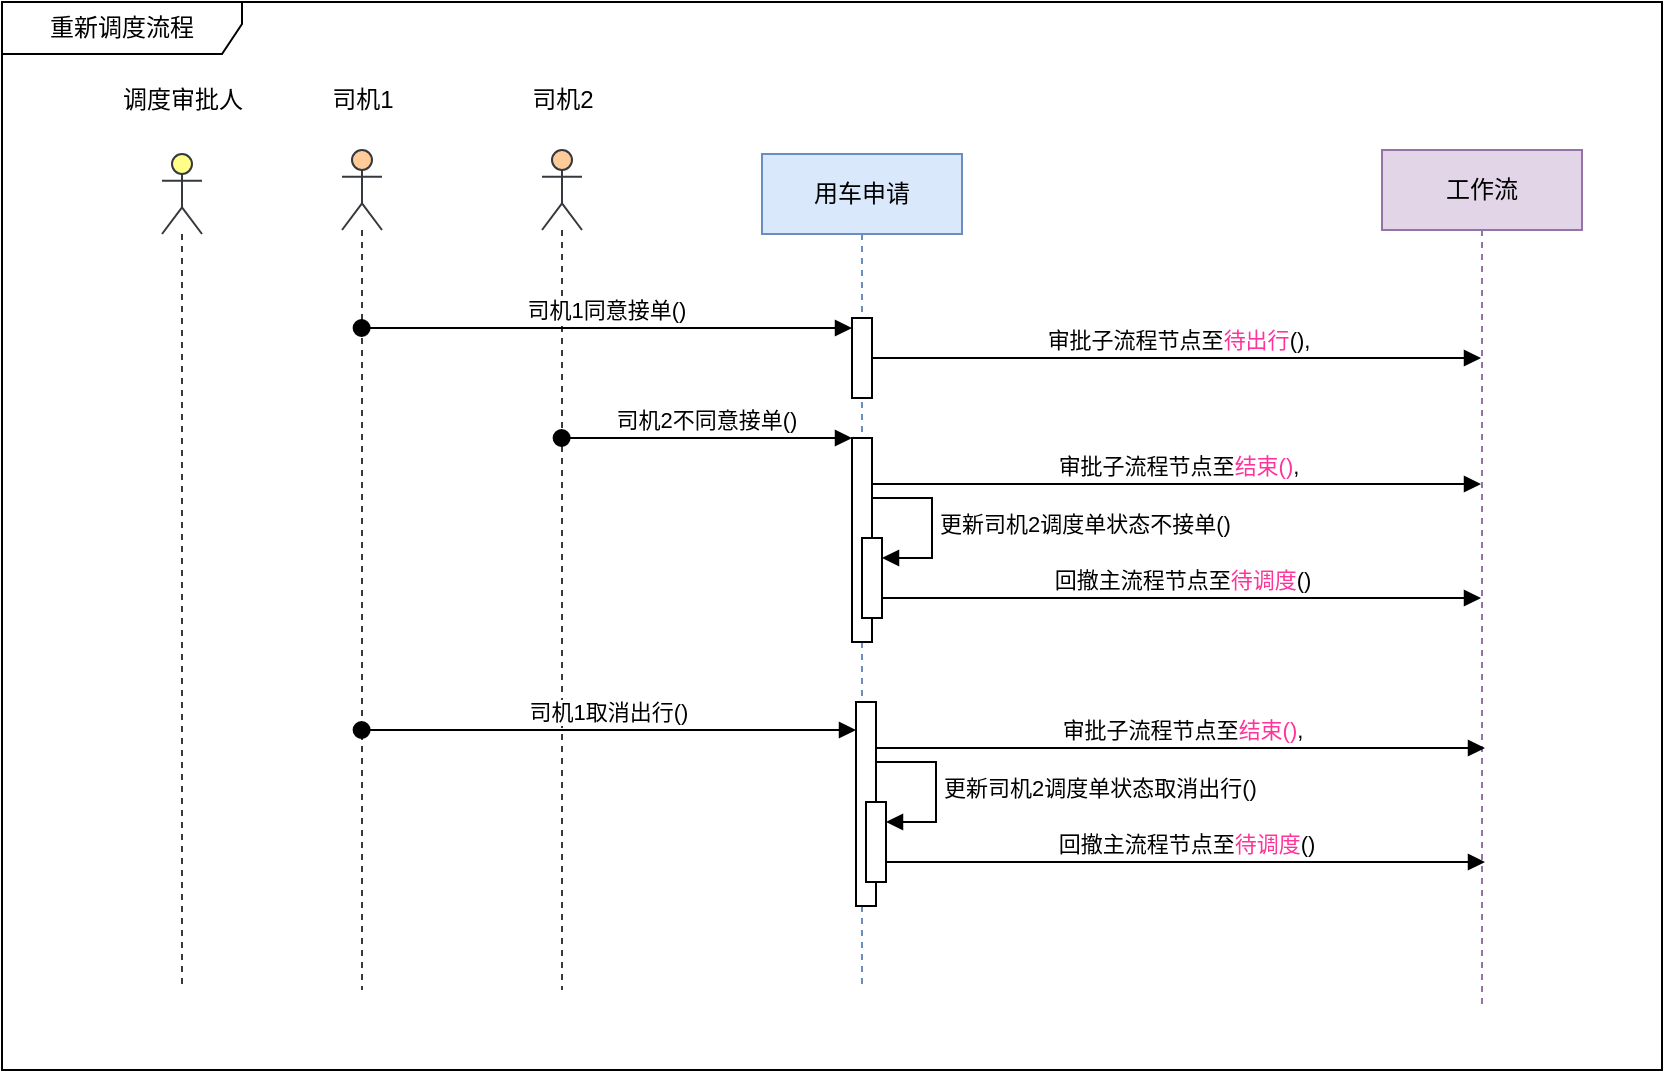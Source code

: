 <mxfile version="23.1.5" type="github">
  <diagram name="Page-1" id="2YBvvXClWsGukQMizWep">
    <mxGraphModel dx="1430" dy="757" grid="1" gridSize="10" guides="1" tooltips="1" connect="1" arrows="1" fold="1" page="1" pageScale="1" pageWidth="850" pageHeight="1100" math="0" shadow="0">
      <root>
        <mxCell id="0" />
        <mxCell id="1" parent="0" />
        <mxCell id="D4wGT1ROHJTCQSgqDbSM-5" value="" style="shape=umlLifeline;perimeter=lifelinePerimeter;whiteSpace=wrap;html=1;container=1;dropTarget=0;collapsible=0;recursiveResize=0;outlineConnect=0;portConstraint=eastwest;newEdgeStyle={&quot;curved&quot;:0,&quot;rounded&quot;:0};participant=umlActor;fillColor=#ffff88;strokeColor=#36393d;" vertex="1" parent="1">
          <mxGeometry x="150" y="96" width="20" height="418" as="geometry" />
        </mxCell>
        <mxCell id="D4wGT1ROHJTCQSgqDbSM-6" value="调度审批人" style="text;html=1;align=center;verticalAlign=middle;resizable=0;points=[];autosize=1;strokeColor=none;fillColor=none;" vertex="1" parent="1">
          <mxGeometry x="120" y="54" width="80" height="30" as="geometry" />
        </mxCell>
        <mxCell id="D4wGT1ROHJTCQSgqDbSM-7" value="" style="shape=umlLifeline;perimeter=lifelinePerimeter;whiteSpace=wrap;html=1;container=1;dropTarget=0;collapsible=0;recursiveResize=0;outlineConnect=0;portConstraint=eastwest;newEdgeStyle={&quot;curved&quot;:0,&quot;rounded&quot;:0};participant=umlActor;fillColor=#ffcc99;strokeColor=#36393d;" vertex="1" parent="1">
          <mxGeometry x="240" y="94" width="20" height="420" as="geometry" />
        </mxCell>
        <mxCell id="D4wGT1ROHJTCQSgqDbSM-8" value="司机1" style="text;html=1;align=center;verticalAlign=middle;resizable=0;points=[];autosize=1;strokeColor=none;fillColor=none;" vertex="1" parent="1">
          <mxGeometry x="225" y="54" width="50" height="30" as="geometry" />
        </mxCell>
        <mxCell id="D4wGT1ROHJTCQSgqDbSM-10" value="用车申请" style="shape=umlLifeline;perimeter=lifelinePerimeter;whiteSpace=wrap;html=1;container=1;dropTarget=0;collapsible=0;recursiveResize=0;outlineConnect=0;portConstraint=eastwest;newEdgeStyle={&quot;curved&quot;:0,&quot;rounded&quot;:0};fillColor=#dae8fc;strokeColor=#6c8ebf;" vertex="1" parent="1">
          <mxGeometry x="450" y="96" width="100" height="418" as="geometry" />
        </mxCell>
        <mxCell id="D4wGT1ROHJTCQSgqDbSM-57" value="" style="html=1;points=[[0,0,0,0,5],[0,1,0,0,-5],[1,0,0,0,5],[1,1,0,0,-5]];perimeter=orthogonalPerimeter;outlineConnect=0;targetShapes=umlLifeline;portConstraint=eastwest;newEdgeStyle={&quot;curved&quot;:0,&quot;rounded&quot;:0};" vertex="1" parent="D4wGT1ROHJTCQSgqDbSM-10">
          <mxGeometry x="45" y="82" width="10" height="40" as="geometry" />
        </mxCell>
        <mxCell id="D4wGT1ROHJTCQSgqDbSM-64" value="" style="html=1;points=[[0,0,0,0,5],[0,1,0,0,-5],[1,0,0,0,5],[1,1,0,0,-5]];perimeter=orthogonalPerimeter;outlineConnect=0;targetShapes=umlLifeline;portConstraint=eastwest;newEdgeStyle={&quot;curved&quot;:0,&quot;rounded&quot;:0};" vertex="1" parent="D4wGT1ROHJTCQSgqDbSM-10">
          <mxGeometry x="45" y="142" width="10" height="102" as="geometry" />
        </mxCell>
        <mxCell id="D4wGT1ROHJTCQSgqDbSM-65" value="" style="html=1;points=[[0,0,0,0,5],[0,1,0,0,-5],[1,0,0,0,5],[1,1,0,0,-5]];perimeter=orthogonalPerimeter;outlineConnect=0;targetShapes=umlLifeline;portConstraint=eastwest;newEdgeStyle={&quot;curved&quot;:0,&quot;rounded&quot;:0};" vertex="1" parent="D4wGT1ROHJTCQSgqDbSM-10">
          <mxGeometry x="50" y="192" width="10" height="40" as="geometry" />
        </mxCell>
        <mxCell id="D4wGT1ROHJTCQSgqDbSM-66" value="更新司机2调度单状态不接单()" style="html=1;align=left;spacingLeft=2;endArrow=block;rounded=0;edgeStyle=orthogonalEdgeStyle;curved=0;rounded=0;" edge="1" target="D4wGT1ROHJTCQSgqDbSM-65" parent="D4wGT1ROHJTCQSgqDbSM-10">
          <mxGeometry relative="1" as="geometry">
            <mxPoint x="55" y="172" as="sourcePoint" />
            <Array as="points">
              <mxPoint x="85" y="202" />
            </Array>
          </mxGeometry>
        </mxCell>
        <mxCell id="D4wGT1ROHJTCQSgqDbSM-11" value="" style="shape=umlLifeline;perimeter=lifelinePerimeter;whiteSpace=wrap;html=1;container=1;dropTarget=0;collapsible=0;recursiveResize=0;outlineConnect=0;portConstraint=eastwest;newEdgeStyle={&quot;curved&quot;:0,&quot;rounded&quot;:0};participant=umlActor;fillColor=#ffcc99;strokeColor=#36393d;" vertex="1" parent="1">
          <mxGeometry x="340" y="94" width="20" height="420" as="geometry" />
        </mxCell>
        <mxCell id="D4wGT1ROHJTCQSgqDbSM-13" value="司机2" style="text;html=1;align=center;verticalAlign=middle;resizable=0;points=[];autosize=1;strokeColor=none;fillColor=none;" vertex="1" parent="1">
          <mxGeometry x="325" y="54" width="50" height="30" as="geometry" />
        </mxCell>
        <mxCell id="D4wGT1ROHJTCQSgqDbSM-39" value="工作流" style="shape=umlLifeline;perimeter=lifelinePerimeter;whiteSpace=wrap;html=1;container=1;dropTarget=0;collapsible=0;recursiveResize=0;outlineConnect=0;portConstraint=eastwest;newEdgeStyle={&quot;curved&quot;:0,&quot;rounded&quot;:0};fillColor=#e1d5e7;strokeColor=#9673a6;" vertex="1" parent="1">
          <mxGeometry x="760" y="94" width="100" height="430" as="geometry" />
        </mxCell>
        <mxCell id="D4wGT1ROHJTCQSgqDbSM-58" value="司机1同意接单()" style="html=1;verticalAlign=bottom;startArrow=oval;endArrow=block;startSize=8;curved=0;rounded=0;entryX=0;entryY=0;entryDx=0;entryDy=5;" edge="1" target="D4wGT1ROHJTCQSgqDbSM-57" parent="1">
          <mxGeometry relative="1" as="geometry">
            <mxPoint x="249.81" y="183" as="sourcePoint" />
          </mxGeometry>
        </mxCell>
        <mxCell id="D4wGT1ROHJTCQSgqDbSM-59" value="审批子流程节点至&lt;font color=&quot;#ff3399&quot;&gt;待出行&lt;/font&gt;()," style="html=1;verticalAlign=bottom;endArrow=block;curved=0;rounded=0;" edge="1" parent="1" source="D4wGT1ROHJTCQSgqDbSM-57">
          <mxGeometry width="80" relative="1" as="geometry">
            <mxPoint x="665" y="271" as="sourcePoint" />
            <mxPoint x="809.5" y="198" as="targetPoint" />
          </mxGeometry>
        </mxCell>
        <mxCell id="D4wGT1ROHJTCQSgqDbSM-61" value="司机2不同意接单()" style="html=1;verticalAlign=bottom;startArrow=oval;endArrow=block;startSize=8;curved=0;rounded=0;" edge="1" parent="1" target="D4wGT1ROHJTCQSgqDbSM-64">
          <mxGeometry relative="1" as="geometry">
            <mxPoint x="349.81" y="238" as="sourcePoint" />
            <mxPoint x="655" y="323" as="targetPoint" />
          </mxGeometry>
        </mxCell>
        <mxCell id="D4wGT1ROHJTCQSgqDbSM-62" value="审批子流程节点至&lt;font color=&quot;#ff3399&quot;&gt;结束()&lt;/font&gt;," style="html=1;verticalAlign=bottom;endArrow=block;curved=0;rounded=0;" edge="1" parent="1">
          <mxGeometry x="0.002" width="80" relative="1" as="geometry">
            <mxPoint x="505" y="261" as="sourcePoint" />
            <mxPoint x="809.5" y="261" as="targetPoint" />
            <mxPoint as="offset" />
          </mxGeometry>
        </mxCell>
        <mxCell id="D4wGT1ROHJTCQSgqDbSM-67" value="回撤主流程节点至&lt;font color=&quot;#ff3399&quot;&gt;待调度&lt;/font&gt;()" style="html=1;verticalAlign=bottom;endArrow=block;curved=0;rounded=0;" edge="1" parent="1">
          <mxGeometry width="80" relative="1" as="geometry">
            <mxPoint x="510" y="318" as="sourcePoint" />
            <mxPoint x="809.5" y="318" as="targetPoint" />
          </mxGeometry>
        </mxCell>
        <mxCell id="D4wGT1ROHJTCQSgqDbSM-68" value="" style="html=1;points=[[0,0,0,0,5],[0,1,0,0,-5],[1,0,0,0,5],[1,1,0,0,-5]];perimeter=orthogonalPerimeter;outlineConnect=0;targetShapes=umlLifeline;portConstraint=eastwest;newEdgeStyle={&quot;curved&quot;:0,&quot;rounded&quot;:0};" vertex="1" parent="1">
          <mxGeometry x="497" y="370" width="10" height="102" as="geometry" />
        </mxCell>
        <mxCell id="D4wGT1ROHJTCQSgqDbSM-69" value="" style="html=1;points=[[0,0,0,0,5],[0,1,0,0,-5],[1,0,0,0,5],[1,1,0,0,-5]];perimeter=orthogonalPerimeter;outlineConnect=0;targetShapes=umlLifeline;portConstraint=eastwest;newEdgeStyle={&quot;curved&quot;:0,&quot;rounded&quot;:0};" vertex="1" parent="1">
          <mxGeometry x="502" y="420" width="10" height="40" as="geometry" />
        </mxCell>
        <mxCell id="D4wGT1ROHJTCQSgqDbSM-70" value="更新司机2调度单状态取消出行()" style="html=1;align=left;spacingLeft=2;endArrow=block;rounded=0;edgeStyle=orthogonalEdgeStyle;curved=0;rounded=0;" edge="1" parent="1" target="D4wGT1ROHJTCQSgqDbSM-69">
          <mxGeometry relative="1" as="geometry">
            <mxPoint x="507" y="400" as="sourcePoint" />
            <Array as="points">
              <mxPoint x="537" y="430" />
            </Array>
          </mxGeometry>
        </mxCell>
        <mxCell id="D4wGT1ROHJTCQSgqDbSM-71" value="司机1取消出行()" style="html=1;verticalAlign=bottom;startArrow=oval;endArrow=block;startSize=8;curved=0;rounded=0;" edge="1" parent="1">
          <mxGeometry relative="1" as="geometry">
            <mxPoint x="249.81" y="384" as="sourcePoint" />
            <mxPoint x="497.0" y="384" as="targetPoint" />
          </mxGeometry>
        </mxCell>
        <mxCell id="D4wGT1ROHJTCQSgqDbSM-72" value="审批子流程节点至&lt;font color=&quot;#ff3399&quot;&gt;结束()&lt;/font&gt;," style="html=1;verticalAlign=bottom;endArrow=block;curved=0;rounded=0;" edge="1" parent="1">
          <mxGeometry x="0.002" width="80" relative="1" as="geometry">
            <mxPoint x="507" y="393" as="sourcePoint" />
            <mxPoint x="811.5" y="393" as="targetPoint" />
            <mxPoint as="offset" />
          </mxGeometry>
        </mxCell>
        <mxCell id="D4wGT1ROHJTCQSgqDbSM-73" value="回撤主流程节点至&lt;font color=&quot;#ff3399&quot;&gt;待调度&lt;/font&gt;()" style="html=1;verticalAlign=bottom;endArrow=block;curved=0;rounded=0;" edge="1" parent="1">
          <mxGeometry width="80" relative="1" as="geometry">
            <mxPoint x="512" y="450" as="sourcePoint" />
            <mxPoint x="811.5" y="450" as="targetPoint" />
          </mxGeometry>
        </mxCell>
        <mxCell id="D4wGT1ROHJTCQSgqDbSM-74" value="重新调度流程" style="shape=umlFrame;whiteSpace=wrap;html=1;pointerEvents=0;width=120;height=26;" vertex="1" parent="1">
          <mxGeometry x="70" y="20" width="830" height="534" as="geometry" />
        </mxCell>
      </root>
    </mxGraphModel>
  </diagram>
</mxfile>
